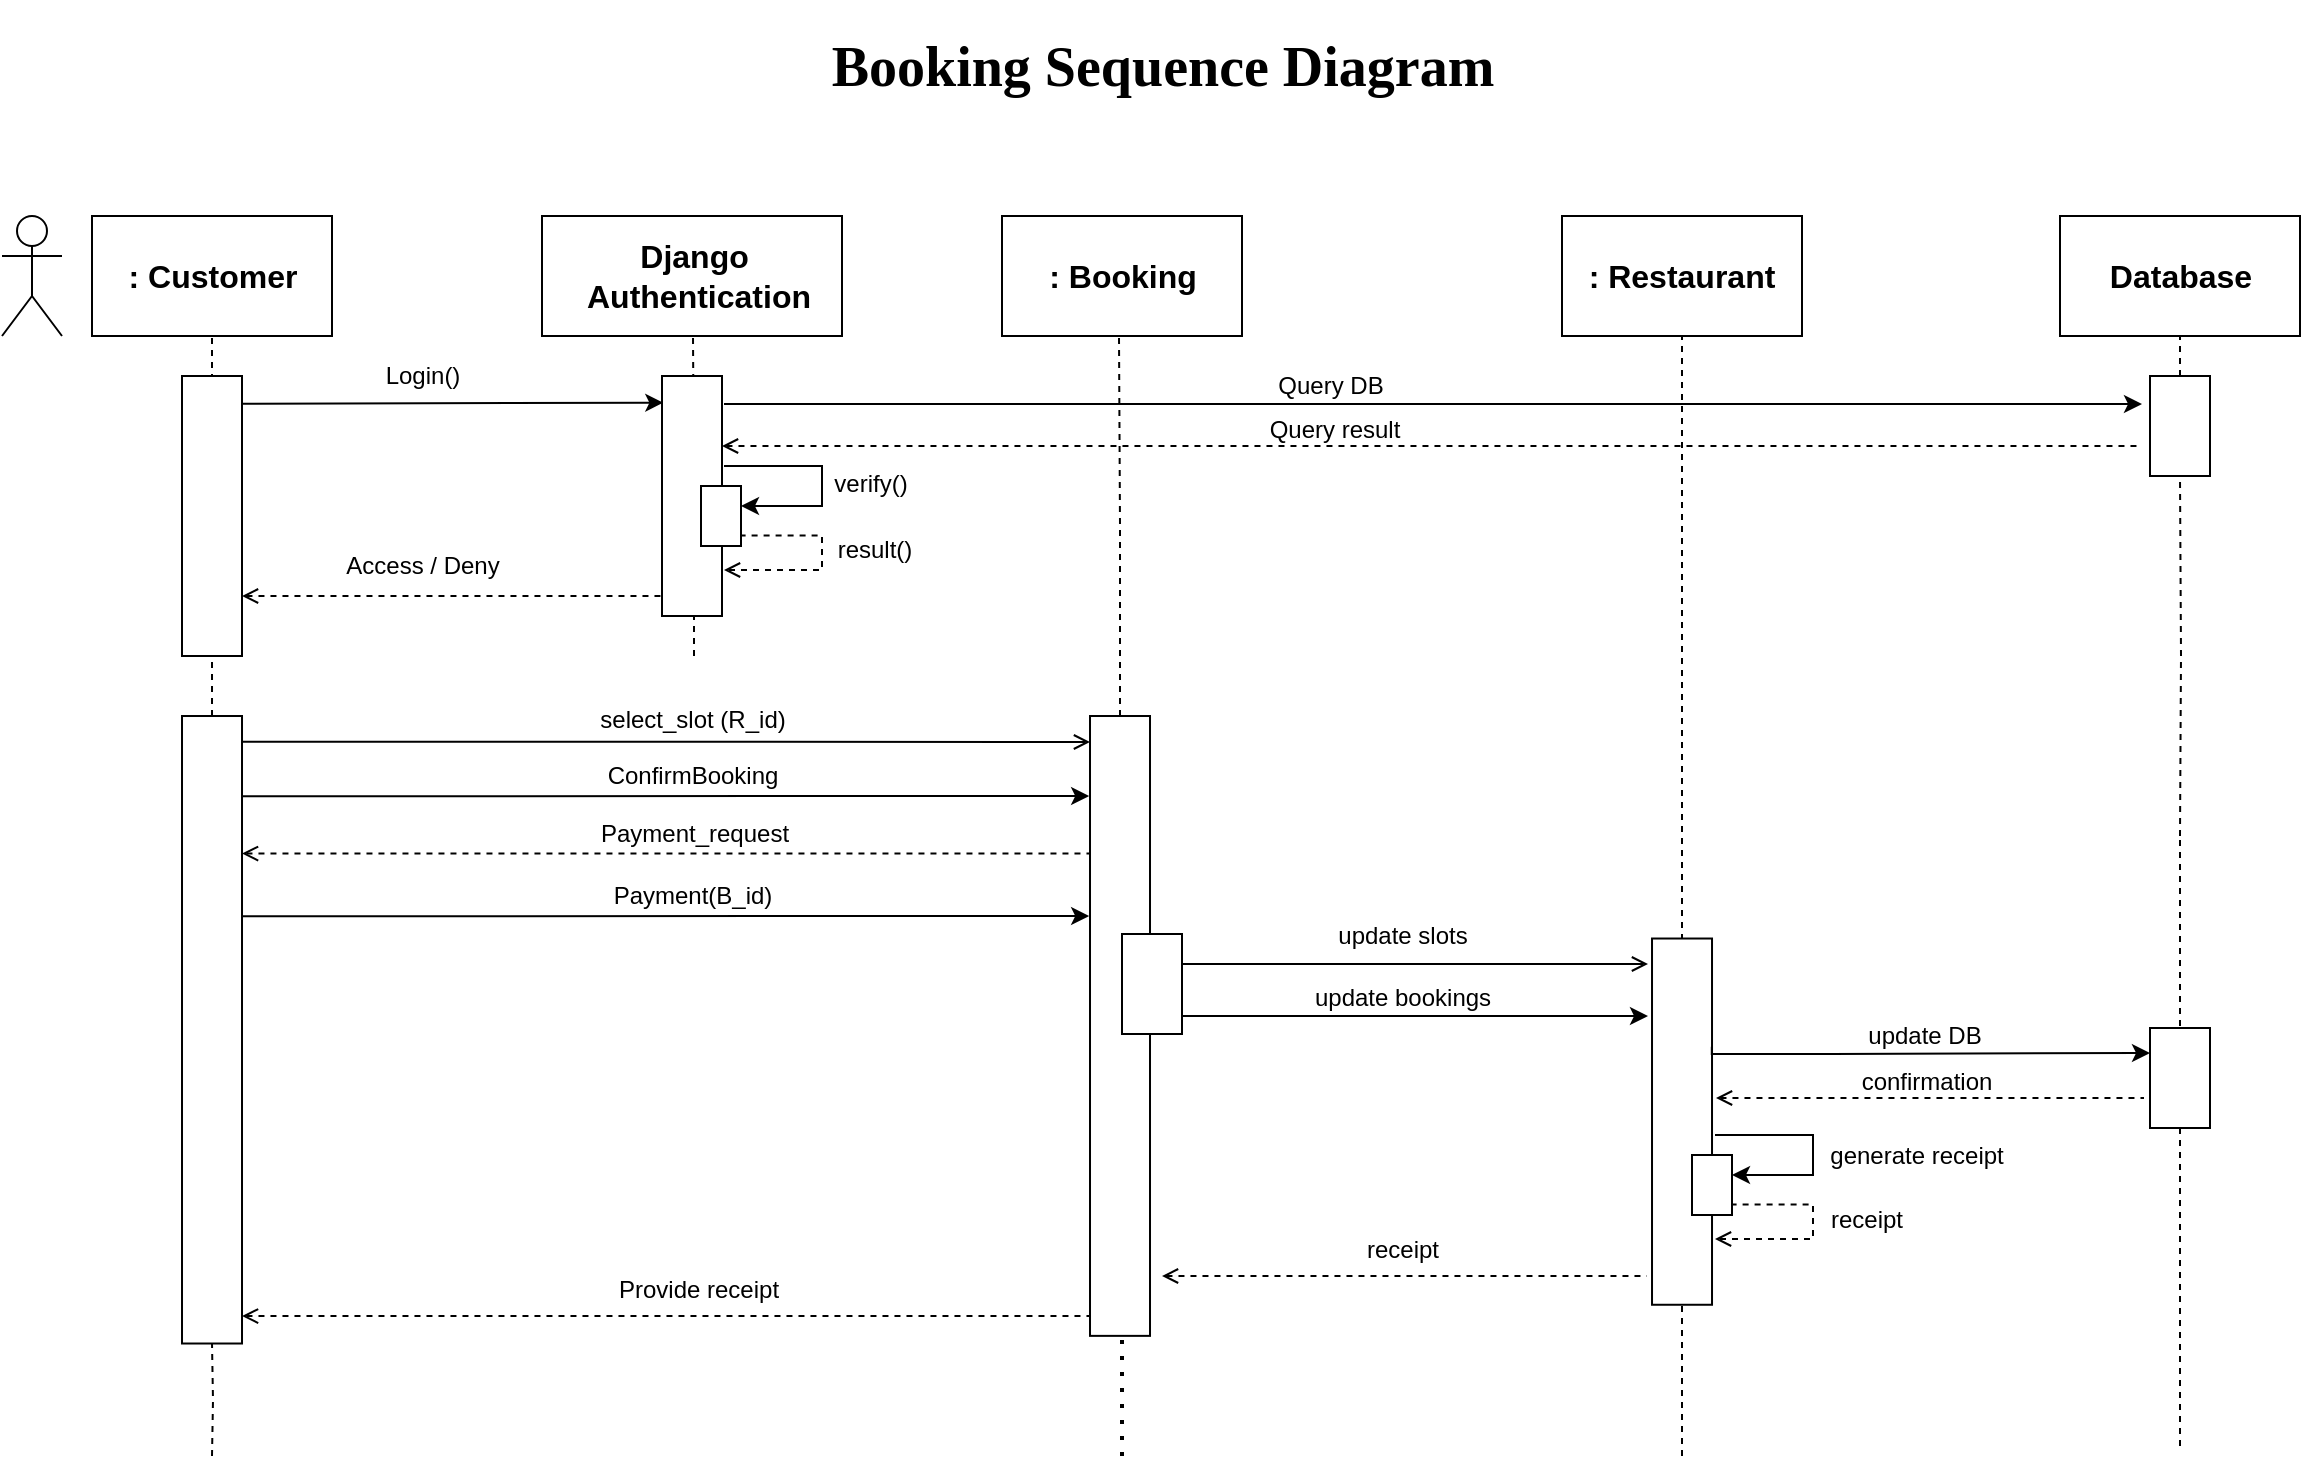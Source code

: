 <mxfile version="15.4.0" type="device"><diagram id="fFfxubBSX1TKslyEK52r" name="Page-1"><mxGraphModel dx="2076" dy="1198" grid="1" gridSize="10" guides="1" tooltips="1" connect="1" arrows="1" fold="1" page="1" pageScale="1" pageWidth="1169" pageHeight="827" math="0" shadow="0"><root><mxCell id="0"/><mxCell id="1" parent="0"/><mxCell id="nW8iTkKcTbLK0jtfe8fP-1" value="" style="shape=umlActor;verticalLabelPosition=bottom;verticalAlign=top;html=1;outlineConnect=0;" parent="1" vertex="1"><mxGeometry x="10" y="154" width="30" height="60" as="geometry"/></mxCell><mxCell id="nW8iTkKcTbLK0jtfe8fP-2" value="" style="rounded=0;whiteSpace=wrap;html=1;" parent="1" vertex="1"><mxGeometry x="55" y="154" width="120" height="60" as="geometry"/></mxCell><mxCell id="nW8iTkKcTbLK0jtfe8fP-3" value="&lt;span style=&quot;font-size: 16px&quot;&gt;&lt;b&gt;: Customer&lt;/b&gt;&lt;/span&gt;" style="text;html=1;align=center;verticalAlign=middle;resizable=0;points=[];autosize=1;strokeColor=none;fillColor=none;" parent="1" vertex="1"><mxGeometry x="65" y="174" width="100" height="20" as="geometry"/></mxCell><mxCell id="nW8iTkKcTbLK0jtfe8fP-4" value="" style="rounded=0;whiteSpace=wrap;html=1;" parent="1" vertex="1"><mxGeometry x="280" y="154" width="150" height="60" as="geometry"/></mxCell><mxCell id="nW8iTkKcTbLK0jtfe8fP-5" value="&lt;span style=&quot;font-size: 16px&quot;&gt;&lt;b&gt;Django&amp;nbsp;&lt;br&gt;Authentication&lt;/b&gt;&lt;br&gt;&lt;/span&gt;" style="text;html=1;align=center;verticalAlign=middle;resizable=0;points=[];autosize=1;strokeColor=none;fillColor=none;" parent="1" vertex="1"><mxGeometry x="293" y="169" width="130" height="30" as="geometry"/></mxCell><mxCell id="nW8iTkKcTbLK0jtfe8fP-6" value="" style="endArrow=classic;html=1;rounded=0;strokeColor=#000000;strokeWidth=1;edgeStyle=orthogonalEdgeStyle;exitX=0.099;exitY=-0.006;exitDx=0;exitDy=0;entryX=0.111;entryY=0.978;entryDx=0;entryDy=0;entryPerimeter=0;exitPerimeter=0;" parent="1" source="nW8iTkKcTbLK0jtfe8fP-8" target="nW8iTkKcTbLK0jtfe8fP-26" edge="1"><mxGeometry width="50" height="50" relative="1" as="geometry"><mxPoint x="132.0" y="242.5" as="sourcePoint"/><mxPoint x="310" y="245" as="targetPoint"/><Array as="points"><mxPoint x="132" y="248"/></Array></mxGeometry></mxCell><mxCell id="nW8iTkKcTbLK0jtfe8fP-7" value="Login()" style="text;html=1;align=center;verticalAlign=middle;resizable=0;points=[];autosize=1;strokeColor=none;fillColor=none;" parent="1" vertex="1"><mxGeometry x="195" y="224" width="50" height="20" as="geometry"/></mxCell><mxCell id="nW8iTkKcTbLK0jtfe8fP-9" value="" style="rounded=0;whiteSpace=wrap;html=1;" parent="1" vertex="1"><mxGeometry x="510" y="154" width="120" height="60" as="geometry"/></mxCell><mxCell id="nW8iTkKcTbLK0jtfe8fP-10" value="&lt;span style=&quot;font-size: 16px&quot;&gt;&lt;b&gt;: Booking&lt;/b&gt;&lt;/span&gt;" style="text;html=1;align=center;verticalAlign=middle;resizable=0;points=[];autosize=1;strokeColor=none;fillColor=none;" parent="1" vertex="1"><mxGeometry x="525" y="174" width="90" height="20" as="geometry"/></mxCell><mxCell id="nW8iTkKcTbLK0jtfe8fP-11" value="" style="rounded=0;whiteSpace=wrap;html=1;" parent="1" vertex="1"><mxGeometry x="1039" y="154" width="120" height="60" as="geometry"/></mxCell><mxCell id="nW8iTkKcTbLK0jtfe8fP-12" value="&lt;span style=&quot;font-size: 16px&quot;&gt;&lt;b&gt;Database&lt;/b&gt;&lt;/span&gt;" style="text;html=1;align=center;verticalAlign=middle;resizable=0;points=[];autosize=1;strokeColor=none;fillColor=none;" parent="1" vertex="1"><mxGeometry x="1054" y="174" width="90" height="20" as="geometry"/></mxCell><mxCell id="nW8iTkKcTbLK0jtfe8fP-13" value="" style="endArrow=none;dashed=1;html=1;rounded=0;strokeColor=#000000;strokeWidth=1;edgeStyle=orthogonalEdgeStyle;entryX=0.5;entryY=1;entryDx=0;entryDy=0;startArrow=none;" parent="1" source="nW8iTkKcTbLK0jtfe8fP-15" target="nW8iTkKcTbLK0jtfe8fP-11" edge="1"><mxGeometry width="50" height="50" relative="1" as="geometry"><mxPoint x="1099" y="584" as="sourcePoint"/><mxPoint x="1099" y="224" as="targetPoint"/></mxGeometry></mxCell><mxCell id="nW8iTkKcTbLK0jtfe8fP-14" value="Query DB" style="text;html=1;align=center;verticalAlign=middle;resizable=0;points=[];autosize=1;strokeColor=none;fillColor=none;" parent="1" vertex="1"><mxGeometry x="639" y="229" width="70" height="20" as="geometry"/></mxCell><mxCell id="nW8iTkKcTbLK0jtfe8fP-15" value="" style="whiteSpace=wrap;html=1;rotation=90;" parent="1" vertex="1"><mxGeometry x="1074" y="244" width="50" height="30" as="geometry"/></mxCell><mxCell id="nW8iTkKcTbLK0jtfe8fP-16" value="" style="endArrow=none;dashed=1;html=1;rounded=0;strokeColor=#000000;strokeWidth=1;edgeStyle=orthogonalEdgeStyle;endFill=0;startArrow=open;startFill=0;" parent="1" edge="1"><mxGeometry width="50" height="50" relative="1" as="geometry"><mxPoint x="370" y="269" as="sourcePoint"/><mxPoint x="1080" y="269" as="targetPoint"/><Array as="points"><mxPoint x="370" y="269"/></Array></mxGeometry></mxCell><mxCell id="nW8iTkKcTbLK0jtfe8fP-17" value="" style="endArrow=classic;html=1;rounded=0;strokeColor=#000000;strokeWidth=1;edgeStyle=orthogonalEdgeStyle;" parent="1" edge="1"><mxGeometry width="50" height="50" relative="1" as="geometry"><mxPoint x="371" y="248" as="sourcePoint"/><mxPoint x="1080" y="248" as="targetPoint"/><Array as="points"><mxPoint x="371" y="248"/><mxPoint x="569" y="248"/></Array></mxGeometry></mxCell><mxCell id="nW8iTkKcTbLK0jtfe8fP-18" value="Query result" style="text;html=1;align=center;verticalAlign=middle;resizable=0;points=[];autosize=1;strokeColor=none;fillColor=none;" parent="1" vertex="1"><mxGeometry x="636" y="251" width="80" height="20" as="geometry"/></mxCell><mxCell id="nW8iTkKcTbLK0jtfe8fP-19" value="" style="endArrow=none;dashed=1;html=1;rounded=0;strokeColor=#000000;strokeWidth=1;edgeStyle=orthogonalEdgeStyle;endFill=0;startArrow=open;startFill=0;entryX=0.909;entryY=1;entryDx=0;entryDy=0;entryPerimeter=0;" parent="1" edge="1"><mxGeometry width="50" height="50" relative="1" as="geometry"><mxPoint x="130" y="344" as="sourcePoint"/><mxPoint x="340" y="343.99" as="targetPoint"/><Array as="points"/></mxGeometry></mxCell><mxCell id="nW8iTkKcTbLK0jtfe8fP-20" value="" style="endArrow=classic;html=1;rounded=0;strokeColor=#000000;strokeWidth=1;edgeStyle=orthogonalEdgeStyle;entryX=0.5;entryY=0;entryDx=0;entryDy=0;" parent="1" edge="1"><mxGeometry width="50" height="50" relative="1" as="geometry"><mxPoint x="371" y="279" as="sourcePoint"/><mxPoint x="379.5" y="299" as="targetPoint"/><Array as="points"><mxPoint x="420" y="279"/><mxPoint x="420" y="299"/></Array></mxGeometry></mxCell><mxCell id="nW8iTkKcTbLK0jtfe8fP-21" value="verify()" style="text;html=1;align=center;verticalAlign=middle;resizable=0;points=[];autosize=1;strokeColor=none;fillColor=none;" parent="1" vertex="1"><mxGeometry x="419" y="278" width="50" height="20" as="geometry"/></mxCell><mxCell id="nW8iTkKcTbLK0jtfe8fP-22" value="" style="endArrow=open;dashed=1;html=1;rounded=0;strokeColor=#000000;strokeWidth=1;edgeStyle=orthogonalEdgeStyle;exitX=0.924;exitY=0.035;exitDx=0;exitDy=0;exitPerimeter=0;endFill=0;" parent="1" edge="1"><mxGeometry width="50" height="50" relative="1" as="geometry"><mxPoint x="378.8" y="313.72" as="sourcePoint"/><mxPoint x="371" y="331" as="targetPoint"/><Array as="points"><mxPoint x="420" y="314"/><mxPoint x="420" y="331"/></Array></mxGeometry></mxCell><mxCell id="nW8iTkKcTbLK0jtfe8fP-23" value="result()" style="text;html=1;align=center;verticalAlign=middle;resizable=0;points=[];autosize=1;strokeColor=none;fillColor=none;" parent="1" vertex="1"><mxGeometry x="421" y="311" width="50" height="20" as="geometry"/></mxCell><mxCell id="nW8iTkKcTbLK0jtfe8fP-24" value="Access / Deny" style="text;html=1;align=center;verticalAlign=middle;resizable=0;points=[];autosize=1;strokeColor=none;fillColor=none;" parent="1" vertex="1"><mxGeometry x="175" y="319" width="90" height="20" as="geometry"/></mxCell><mxCell id="nW8iTkKcTbLK0jtfe8fP-25" value="" style="endArrow=none;dashed=1;html=1;rounded=0;strokeColor=#000000;strokeWidth=1;edgeStyle=orthogonalEdgeStyle;entryX=0.5;entryY=1;entryDx=0;entryDy=0;endFill=0;startArrow=none;startFill=0;" parent="1" edge="1"><mxGeometry width="50" height="50" relative="1" as="geometry"><mxPoint x="356" y="374" as="sourcePoint"/><mxPoint x="355.5" y="214" as="targetPoint"/><Array as="points"><mxPoint x="356" y="294"/></Array></mxGeometry></mxCell><mxCell id="nW8iTkKcTbLK0jtfe8fP-26" value="" style="whiteSpace=wrap;html=1;rotation=90;" parent="1" vertex="1"><mxGeometry x="295" y="279" width="120" height="30" as="geometry"/></mxCell><mxCell id="nW8iTkKcTbLK0jtfe8fP-27" value="" style="whiteSpace=wrap;html=1;rotation=90;" parent="1" vertex="1"><mxGeometry x="354.5" y="294" width="30" height="20" as="geometry"/></mxCell><mxCell id="nW8iTkKcTbLK0jtfe8fP-30" value="" style="endArrow=none;dashed=1;html=1;rounded=0;edgeStyle=orthogonalEdgeStyle;entryX=0.5;entryY=1;entryDx=0;entryDy=0;startArrow=none;" parent="1" source="P882cnSIGCfye3B7IAX3-2" target="nW8iTkKcTbLK0jtfe8fP-2" edge="1"><mxGeometry width="50" height="50" relative="1" as="geometry"><mxPoint x="115" y="774" as="sourcePoint"/><mxPoint x="114.5" y="404" as="targetPoint"/><Array as="points"/></mxGeometry></mxCell><mxCell id="nW8iTkKcTbLK0jtfe8fP-8" value="" style="whiteSpace=wrap;html=1;rotation=90;" parent="1" vertex="1"><mxGeometry x="45" y="289" width="140" height="30" as="geometry"/></mxCell><mxCell id="nW8iTkKcTbLK0jtfe8fP-31" value="" style="endArrow=none;dashed=1;html=1;rounded=0;edgeStyle=orthogonalEdgeStyle;entryX=0.5;entryY=1;entryDx=0;entryDy=0;startArrow=none;" parent="1" edge="1"><mxGeometry width="50" height="50" relative="1" as="geometry"><mxPoint x="569" y="404" as="sourcePoint"/><mxPoint x="568.5" y="214" as="targetPoint"/><Array as="points"><mxPoint x="569" y="309"/></Array></mxGeometry></mxCell><mxCell id="nW8iTkKcTbLK0jtfe8fP-32" value="" style="endArrow=none;dashed=1;html=1;rounded=0;edgeStyle=orthogonalEdgeStyle;entryX=1;entryY=0.5;entryDx=0;entryDy=0;startArrow=none;" parent="1" target="nW8iTkKcTbLK0jtfe8fP-15" edge="1"><mxGeometry width="50" height="50" relative="1" as="geometry"><mxPoint x="1099" y="464" as="sourcePoint"/><mxPoint x="1098.5" y="289" as="targetPoint"/><Array as="points"/></mxGeometry></mxCell><mxCell id="P882cnSIGCfye3B7IAX3-1" value="" style="endArrow=open;html=1;rounded=0;edgeStyle=orthogonalEdgeStyle;exitX=0.041;exitY=-0.007;exitDx=0;exitDy=0;endFill=0;exitPerimeter=0;" parent="1" source="P882cnSIGCfye3B7IAX3-2" edge="1"><mxGeometry width="50" height="50" relative="1" as="geometry"><mxPoint x="400" y="424" as="sourcePoint"/><mxPoint x="554" y="417" as="targetPoint"/><Array as="points"/></mxGeometry></mxCell><mxCell id="P882cnSIGCfye3B7IAX3-3" value="" style="endArrow=none;dashed=1;html=1;rounded=0;edgeStyle=orthogonalEdgeStyle;entryX=1;entryY=0.5;entryDx=0;entryDy=0;" parent="1" target="P882cnSIGCfye3B7IAX3-2" edge="1"><mxGeometry width="50" height="50" relative="1" as="geometry"><mxPoint x="115" y="774" as="sourcePoint"/><mxPoint x="115" y="214" as="targetPoint"/><Array as="points"/></mxGeometry></mxCell><mxCell id="P882cnSIGCfye3B7IAX3-2" value="" style="whiteSpace=wrap;html=1;rotation=90;" parent="1" vertex="1"><mxGeometry x="-41.87" y="545.88" width="313.75" height="30" as="geometry"/></mxCell><mxCell id="P882cnSIGCfye3B7IAX3-4" value="" style="whiteSpace=wrap;html=1;rotation=90;" parent="1" vertex="1"><mxGeometry x="414.04" y="543.97" width="309.93" height="30" as="geometry"/></mxCell><mxCell id="P882cnSIGCfye3B7IAX3-6" value="select_slot (R_id)" style="text;html=1;align=center;verticalAlign=middle;resizable=0;points=[];autosize=1;strokeColor=none;fillColor=none;" parent="1" vertex="1"><mxGeometry x="300" y="396" width="110" height="20" as="geometry"/></mxCell><mxCell id="P882cnSIGCfye3B7IAX3-11" value="" style="endArrow=none;dashed=1;html=1;rounded=0;edgeStyle=orthogonalEdgeStyle;" parent="1" edge="1"><mxGeometry width="50" height="50" relative="1" as="geometry"><mxPoint x="1099" y="769" as="sourcePoint"/><mxPoint x="1099" y="464" as="targetPoint"/><Array as="points"/></mxGeometry></mxCell><mxCell id="P882cnSIGCfye3B7IAX3-16" value="" style="endArrow=classic;html=1;rounded=0;edgeStyle=orthogonalEdgeStyle;exitX=0.073;exitY=-0.014;exitDx=0;exitDy=0;endFill=1;exitPerimeter=0;" parent="1" edge="1"><mxGeometry width="50" height="50" relative="1" as="geometry"><mxPoint x="130.0" y="444.14" as="sourcePoint"/><mxPoint x="553.58" y="444" as="targetPoint"/><Array as="points"><mxPoint x="131.58" y="444"/></Array></mxGeometry></mxCell><mxCell id="P882cnSIGCfye3B7IAX3-17" value="ConfirmBooking" style="text;html=1;align=center;verticalAlign=middle;resizable=0;points=[];autosize=1;strokeColor=none;fillColor=none;" parent="1" vertex="1"><mxGeometry x="305" y="424" width="100" height="20" as="geometry"/></mxCell><mxCell id="P882cnSIGCfye3B7IAX3-18" value="" style="endArrow=classic;html=1;rounded=0;edgeStyle=orthogonalEdgeStyle;exitX=0.073;exitY=-0.014;exitDx=0;exitDy=0;endFill=1;exitPerimeter=0;" parent="1" edge="1"><mxGeometry width="50" height="50" relative="1" as="geometry"><mxPoint x="130" y="504.14" as="sourcePoint"/><mxPoint x="553.58" y="504" as="targetPoint"/><Array as="points"><mxPoint x="131.58" y="504"/></Array></mxGeometry></mxCell><mxCell id="P882cnSIGCfye3B7IAX3-19" value="Payment(B_id)" style="text;html=1;align=center;verticalAlign=middle;resizable=0;points=[];autosize=1;strokeColor=none;fillColor=none;" parent="1" vertex="1"><mxGeometry x="310" y="484" width="90" height="20" as="geometry"/></mxCell><mxCell id="P882cnSIGCfye3B7IAX3-20" value="" style="endArrow=none;dashed=1;html=1;rounded=0;edgeStyle=orthogonalEdgeStyle;entryX=0.383;entryY=0.988;entryDx=0;entryDy=0;entryPerimeter=0;exitX=0.332;exitY=0;exitDx=0;exitDy=0;exitPerimeter=0;startArrow=open;startFill=0;" parent="1" edge="1"><mxGeometry width="50" height="50" relative="1" as="geometry"><mxPoint x="130" y="472.76" as="sourcePoint"/><mxPoint x="554.36" y="472.748" as="targetPoint"/><Array as="points"><mxPoint x="554" y="473"/></Array></mxGeometry></mxCell><mxCell id="P882cnSIGCfye3B7IAX3-21" value="Payment_request" style="text;html=1;align=center;verticalAlign=middle;resizable=0;points=[];autosize=1;strokeColor=none;fillColor=none;" parent="1" vertex="1"><mxGeometry x="301" y="453" width="110" height="20" as="geometry"/></mxCell><mxCell id="P882cnSIGCfye3B7IAX3-22" value="" style="endArrow=none;dashed=1;html=1;rounded=0;edgeStyle=orthogonalEdgeStyle;entryX=0.383;entryY=0.988;entryDx=0;entryDy=0;entryPerimeter=0;exitX=0.332;exitY=0;exitDx=0;exitDy=0;exitPerimeter=0;startArrow=open;startFill=0;" parent="1" edge="1"><mxGeometry width="50" height="50" relative="1" as="geometry"><mxPoint x="130.0" y="704.04" as="sourcePoint"/><mxPoint x="554.36" y="704.028" as="targetPoint"/><Array as="points"><mxPoint x="554" y="704.28"/></Array></mxGeometry></mxCell><mxCell id="P882cnSIGCfye3B7IAX3-23" value="Provide receipt" style="text;html=1;align=center;verticalAlign=middle;resizable=0;points=[];autosize=1;strokeColor=none;fillColor=none;" parent="1" vertex="1"><mxGeometry x="308" y="681" width="100" height="20" as="geometry"/></mxCell><mxCell id="P882cnSIGCfye3B7IAX3-24" value="" style="whiteSpace=wrap;html=1;rotation=90;" parent="1" vertex="1"><mxGeometry x="560" y="523" width="50" height="30" as="geometry"/></mxCell><mxCell id="P882cnSIGCfye3B7IAX3-25" value="" style="whiteSpace=wrap;html=1;rotation=90;" parent="1" vertex="1"><mxGeometry x="1074" y="570" width="50" height="30" as="geometry"/></mxCell><mxCell id="P882cnSIGCfye3B7IAX3-26" value="" style="endArrow=open;html=1;rounded=0;edgeStyle=orthogonalEdgeStyle;endFill=0;" parent="1" edge="1"><mxGeometry width="50" height="50" relative="1" as="geometry"><mxPoint x="600" y="537" as="sourcePoint"/><mxPoint x="833" y="528" as="targetPoint"/><Array as="points"><mxPoint x="600" y="528"/></Array></mxGeometry></mxCell><mxCell id="P882cnSIGCfye3B7IAX3-28" value="update slots" style="text;html=1;align=center;verticalAlign=middle;resizable=0;points=[];autosize=1;strokeColor=none;fillColor=none;" parent="1" vertex="1"><mxGeometry x="670" y="504" width="80" height="20" as="geometry"/></mxCell><mxCell id="P882cnSIGCfye3B7IAX3-29" value="&lt;b&gt;&lt;font style=&quot;font-size: 16px&quot;&gt;: Restaurant&lt;/font&gt;&lt;/b&gt;" style="rounded=0;whiteSpace=wrap;html=1;" parent="1" vertex="1"><mxGeometry x="790" y="154" width="120" height="60" as="geometry"/></mxCell><mxCell id="P882cnSIGCfye3B7IAX3-30" value="" style="endArrow=none;dashed=1;html=1;rounded=0;edgeStyle=orthogonalEdgeStyle;entryX=0.5;entryY=1;entryDx=0;entryDy=0;" parent="1" target="P882cnSIGCfye3B7IAX3-29" edge="1"><mxGeometry width="50" height="50" relative="1" as="geometry"><mxPoint x="850" y="774" as="sourcePoint"/><mxPoint x="840" y="414" as="targetPoint"/><Array as="points"><mxPoint x="850" y="464"/></Array></mxGeometry></mxCell><mxCell id="P882cnSIGCfye3B7IAX3-31" value="" style="whiteSpace=wrap;html=1;rotation=90;" parent="1" vertex="1"><mxGeometry x="758.45" y="591.82" width="183.12" height="30" as="geometry"/></mxCell><mxCell id="P882cnSIGCfye3B7IAX3-32" value="" style="endArrow=classic;html=1;rounded=0;edgeStyle=orthogonalEdgeStyle;endFill=1;" parent="1" edge="1"><mxGeometry width="50" height="50" relative="1" as="geometry"><mxPoint x="600" y="561.3" as="sourcePoint"/><mxPoint x="833" y="554" as="targetPoint"/><Array as="points"><mxPoint x="600" y="554"/><mxPoint x="833" y="554"/></Array></mxGeometry></mxCell><mxCell id="P882cnSIGCfye3B7IAX3-33" value="update bookings" style="text;html=1;align=center;verticalAlign=middle;resizable=0;points=[];autosize=1;strokeColor=none;fillColor=none;" parent="1" vertex="1"><mxGeometry x="660" y="535" width="100" height="20" as="geometry"/></mxCell><mxCell id="P882cnSIGCfye3B7IAX3-34" value="" style="endArrow=classic;html=1;rounded=0;edgeStyle=orthogonalEdgeStyle;endFill=1;exitX=0.158;exitY=0.003;exitDx=0;exitDy=0;exitPerimeter=0;entryX=0.25;entryY=1;entryDx=0;entryDy=0;" parent="1" target="P882cnSIGCfye3B7IAX3-25" edge="1"><mxGeometry width="50" height="50" relative="1" as="geometry"><mxPoint x="864.915" y="569.363" as="sourcePoint"/><mxPoint x="1080" y="574" as="targetPoint"/><Array as="points"><mxPoint x="865" y="573"/><mxPoint x="925" y="573"/></Array></mxGeometry></mxCell><mxCell id="P882cnSIGCfye3B7IAX3-35" value="update DB" style="text;html=1;align=center;verticalAlign=middle;resizable=0;points=[];autosize=1;strokeColor=none;fillColor=none;" parent="1" vertex="1"><mxGeometry x="936" y="554" width="70" height="20" as="geometry"/></mxCell><mxCell id="P882cnSIGCfye3B7IAX3-36" value="" style="endArrow=none;dashed=1;html=1;rounded=0;edgeStyle=orthogonalEdgeStyle;entryX=0.5;entryY=1;entryDx=0;entryDy=0;startArrow=open;startFill=0;" parent="1" edge="1"><mxGeometry width="50" height="50" relative="1" as="geometry"><mxPoint x="867" y="595" as="sourcePoint"/><mxPoint x="1081" y="595" as="targetPoint"/></mxGeometry></mxCell><mxCell id="P882cnSIGCfye3B7IAX3-37" value="confirmation" style="text;html=1;align=center;verticalAlign=middle;resizable=0;points=[];autosize=1;strokeColor=none;fillColor=none;" parent="1" vertex="1"><mxGeometry x="932" y="577" width="80" height="20" as="geometry"/></mxCell><mxCell id="P882cnSIGCfye3B7IAX3-43" value="" style="endArrow=classic;html=1;rounded=0;strokeColor=#000000;strokeWidth=1;edgeStyle=orthogonalEdgeStyle;entryX=0.5;entryY=0;entryDx=0;entryDy=0;" parent="1" edge="1"><mxGeometry width="50" height="50" relative="1" as="geometry"><mxPoint x="866.5" y="613.5" as="sourcePoint"/><mxPoint x="875" y="633.5" as="targetPoint"/><Array as="points"><mxPoint x="915.5" y="613.5"/><mxPoint x="915.5" y="633.5"/></Array></mxGeometry></mxCell><mxCell id="P882cnSIGCfye3B7IAX3-44" value="generate receipt" style="text;html=1;align=center;verticalAlign=middle;resizable=0;points=[];autosize=1;strokeColor=none;fillColor=none;" parent="1" vertex="1"><mxGeometry x="916.5" y="614" width="100" height="20" as="geometry"/></mxCell><mxCell id="P882cnSIGCfye3B7IAX3-45" value="" style="endArrow=open;dashed=1;html=1;rounded=0;strokeColor=#000000;strokeWidth=1;edgeStyle=orthogonalEdgeStyle;exitX=0.924;exitY=0.035;exitDx=0;exitDy=0;exitPerimeter=0;endFill=0;" parent="1" edge="1"><mxGeometry width="50" height="50" relative="1" as="geometry"><mxPoint x="874.3" y="648.22" as="sourcePoint"/><mxPoint x="866.5" y="665.5" as="targetPoint"/><Array as="points"><mxPoint x="915.5" y="648.5"/><mxPoint x="915.5" y="665.5"/></Array></mxGeometry></mxCell><mxCell id="P882cnSIGCfye3B7IAX3-46" value="receipt" style="text;html=1;align=center;verticalAlign=middle;resizable=0;points=[];autosize=1;strokeColor=none;fillColor=none;" parent="1" vertex="1"><mxGeometry x="916.5" y="645.5" width="50" height="20" as="geometry"/></mxCell><mxCell id="P882cnSIGCfye3B7IAX3-47" value="" style="whiteSpace=wrap;html=1;rotation=90;" parent="1" vertex="1"><mxGeometry x="850" y="628.5" width="30" height="20" as="geometry"/></mxCell><mxCell id="P882cnSIGCfye3B7IAX3-49" value="" style="endArrow=none;dashed=1;html=1;rounded=0;edgeStyle=orthogonalEdgeStyle;entryX=0.383;entryY=0.988;entryDx=0;entryDy=0;entryPerimeter=0;startArrow=open;startFill=0;" parent="1" edge="1"><mxGeometry width="50" height="50" relative="1" as="geometry"><mxPoint x="590" y="684" as="sourcePoint"/><mxPoint x="832.36" y="684.028" as="targetPoint"/><Array as="points"><mxPoint x="832" y="684.28"/></Array></mxGeometry></mxCell><mxCell id="P882cnSIGCfye3B7IAX3-50" value="" style="endArrow=none;dashed=1;html=1;dashPattern=1 3;strokeWidth=2;rounded=0;edgeStyle=orthogonalEdgeStyle;" parent="1" edge="1"><mxGeometry width="50" height="50" relative="1" as="geometry"><mxPoint x="570" y="774" as="sourcePoint"/><mxPoint x="570" y="714" as="targetPoint"/></mxGeometry></mxCell><mxCell id="P882cnSIGCfye3B7IAX3-51" value="receipt" style="text;html=1;align=center;verticalAlign=middle;resizable=0;points=[];autosize=1;strokeColor=none;fillColor=none;" parent="1" vertex="1"><mxGeometry x="685" y="661" width="50" height="20" as="geometry"/></mxCell><mxCell id="P882cnSIGCfye3B7IAX3-52" value="&lt;h1&gt;&lt;font face=&quot;Times New Roman&quot; style=&quot;font-size: 28px&quot;&gt;Booking Sequence Diagram&lt;/font&gt;&lt;/h1&gt;" style="text;html=1;align=center;verticalAlign=middle;resizable=0;points=[];autosize=1;strokeColor=none;fillColor=none;" parent="1" vertex="1"><mxGeometry x="415" y="54" width="350" height="50" as="geometry"/></mxCell></root></mxGraphModel></diagram></mxfile>